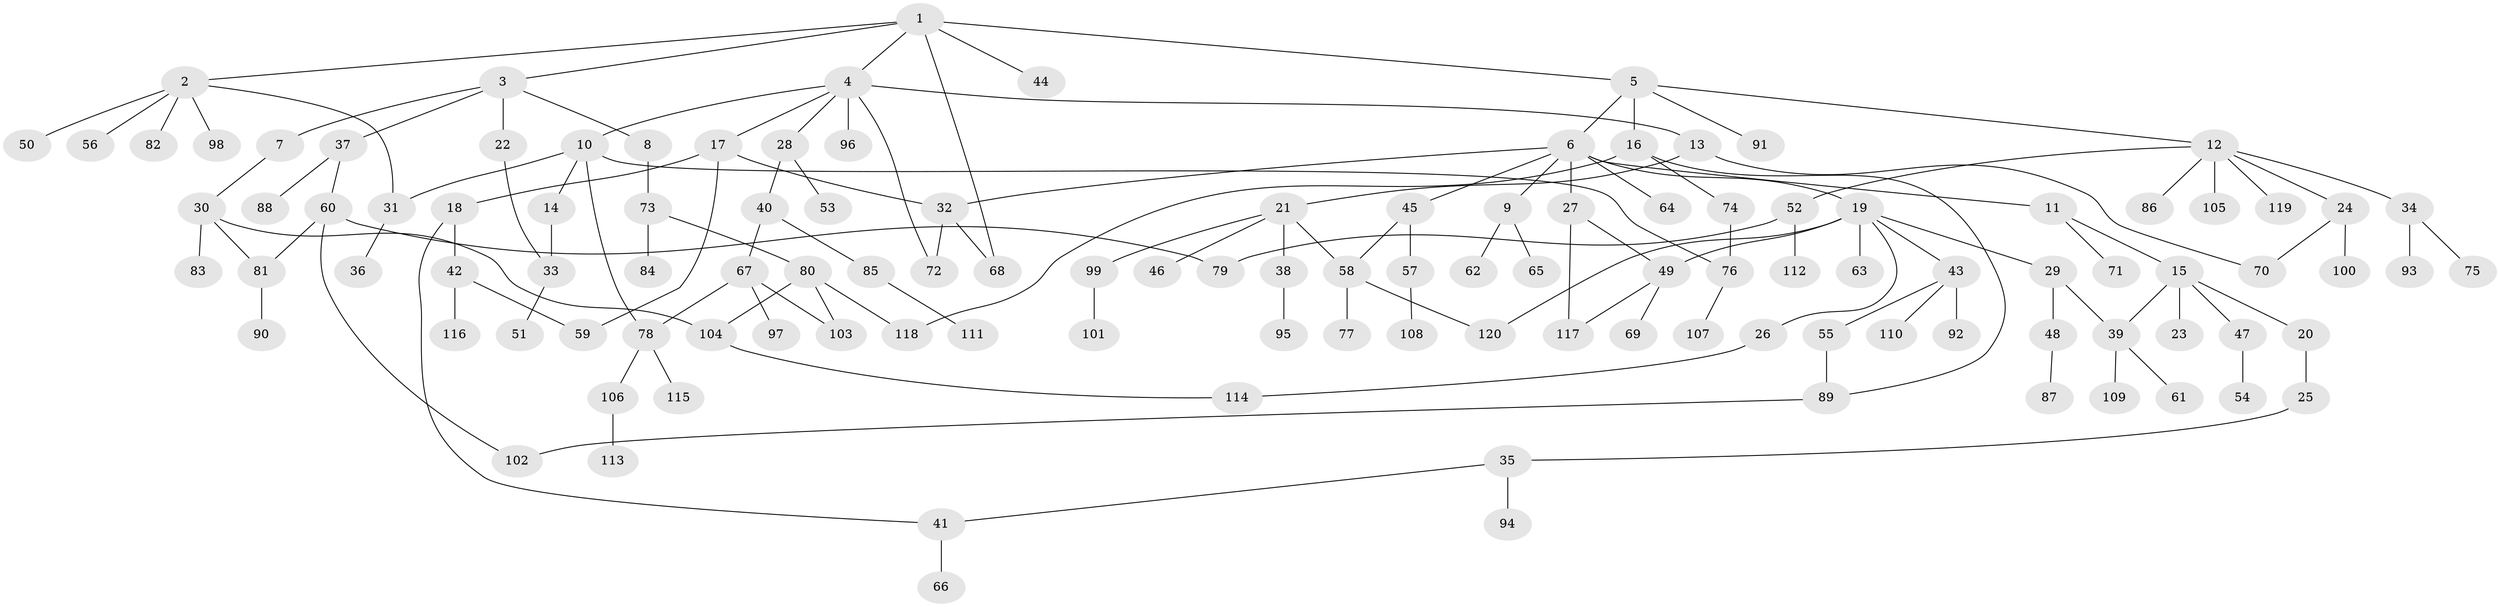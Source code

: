 // coarse degree distribution, {3: 0.027777777777777776, 1: 0.7222222222222222, 15: 0.05555555555555555, 2: 0.16666666666666666, 11: 0.027777777777777776}
// Generated by graph-tools (version 1.1) at 2025/44/03/04/25 21:44:42]
// undirected, 120 vertices, 142 edges
graph export_dot {
graph [start="1"]
  node [color=gray90,style=filled];
  1;
  2;
  3;
  4;
  5;
  6;
  7;
  8;
  9;
  10;
  11;
  12;
  13;
  14;
  15;
  16;
  17;
  18;
  19;
  20;
  21;
  22;
  23;
  24;
  25;
  26;
  27;
  28;
  29;
  30;
  31;
  32;
  33;
  34;
  35;
  36;
  37;
  38;
  39;
  40;
  41;
  42;
  43;
  44;
  45;
  46;
  47;
  48;
  49;
  50;
  51;
  52;
  53;
  54;
  55;
  56;
  57;
  58;
  59;
  60;
  61;
  62;
  63;
  64;
  65;
  66;
  67;
  68;
  69;
  70;
  71;
  72;
  73;
  74;
  75;
  76;
  77;
  78;
  79;
  80;
  81;
  82;
  83;
  84;
  85;
  86;
  87;
  88;
  89;
  90;
  91;
  92;
  93;
  94;
  95;
  96;
  97;
  98;
  99;
  100;
  101;
  102;
  103;
  104;
  105;
  106;
  107;
  108;
  109;
  110;
  111;
  112;
  113;
  114;
  115;
  116;
  117;
  118;
  119;
  120;
  1 -- 2;
  1 -- 3;
  1 -- 4;
  1 -- 5;
  1 -- 44;
  1 -- 68;
  2 -- 31;
  2 -- 50;
  2 -- 56;
  2 -- 82;
  2 -- 98;
  3 -- 7;
  3 -- 8;
  3 -- 22;
  3 -- 37;
  4 -- 10;
  4 -- 13;
  4 -- 17;
  4 -- 28;
  4 -- 72;
  4 -- 96;
  5 -- 6;
  5 -- 12;
  5 -- 16;
  5 -- 91;
  6 -- 9;
  6 -- 11;
  6 -- 19;
  6 -- 27;
  6 -- 32;
  6 -- 45;
  6 -- 64;
  7 -- 30;
  8 -- 73;
  9 -- 62;
  9 -- 65;
  10 -- 14;
  10 -- 78;
  10 -- 76;
  10 -- 31;
  11 -- 15;
  11 -- 71;
  12 -- 24;
  12 -- 34;
  12 -- 52;
  12 -- 86;
  12 -- 105;
  12 -- 119;
  13 -- 21;
  13 -- 70;
  14 -- 33;
  15 -- 20;
  15 -- 23;
  15 -- 39;
  15 -- 47;
  16 -- 74;
  16 -- 89;
  16 -- 118;
  17 -- 18;
  17 -- 59;
  17 -- 32;
  18 -- 42;
  18 -- 41;
  19 -- 26;
  19 -- 29;
  19 -- 43;
  19 -- 63;
  19 -- 120;
  19 -- 49;
  20 -- 25;
  21 -- 38;
  21 -- 46;
  21 -- 99;
  21 -- 58;
  22 -- 33;
  24 -- 70;
  24 -- 100;
  25 -- 35;
  26 -- 114;
  27 -- 49;
  27 -- 117;
  28 -- 40;
  28 -- 53;
  29 -- 48;
  29 -- 39;
  30 -- 81;
  30 -- 83;
  30 -- 104;
  31 -- 36;
  32 -- 72;
  32 -- 68;
  33 -- 51;
  34 -- 75;
  34 -- 93;
  35 -- 41;
  35 -- 94;
  37 -- 60;
  37 -- 88;
  38 -- 95;
  39 -- 61;
  39 -- 109;
  40 -- 67;
  40 -- 85;
  41 -- 66;
  42 -- 116;
  42 -- 59;
  43 -- 55;
  43 -- 92;
  43 -- 110;
  45 -- 57;
  45 -- 58;
  47 -- 54;
  48 -- 87;
  49 -- 69;
  49 -- 117;
  52 -- 112;
  52 -- 79;
  55 -- 89;
  57 -- 108;
  58 -- 77;
  58 -- 120;
  60 -- 79;
  60 -- 102;
  60 -- 81;
  67 -- 97;
  67 -- 103;
  67 -- 78;
  73 -- 80;
  73 -- 84;
  74 -- 76;
  76 -- 107;
  78 -- 106;
  78 -- 115;
  80 -- 104;
  80 -- 118;
  80 -- 103;
  81 -- 90;
  85 -- 111;
  89 -- 102;
  99 -- 101;
  104 -- 114;
  106 -- 113;
}
